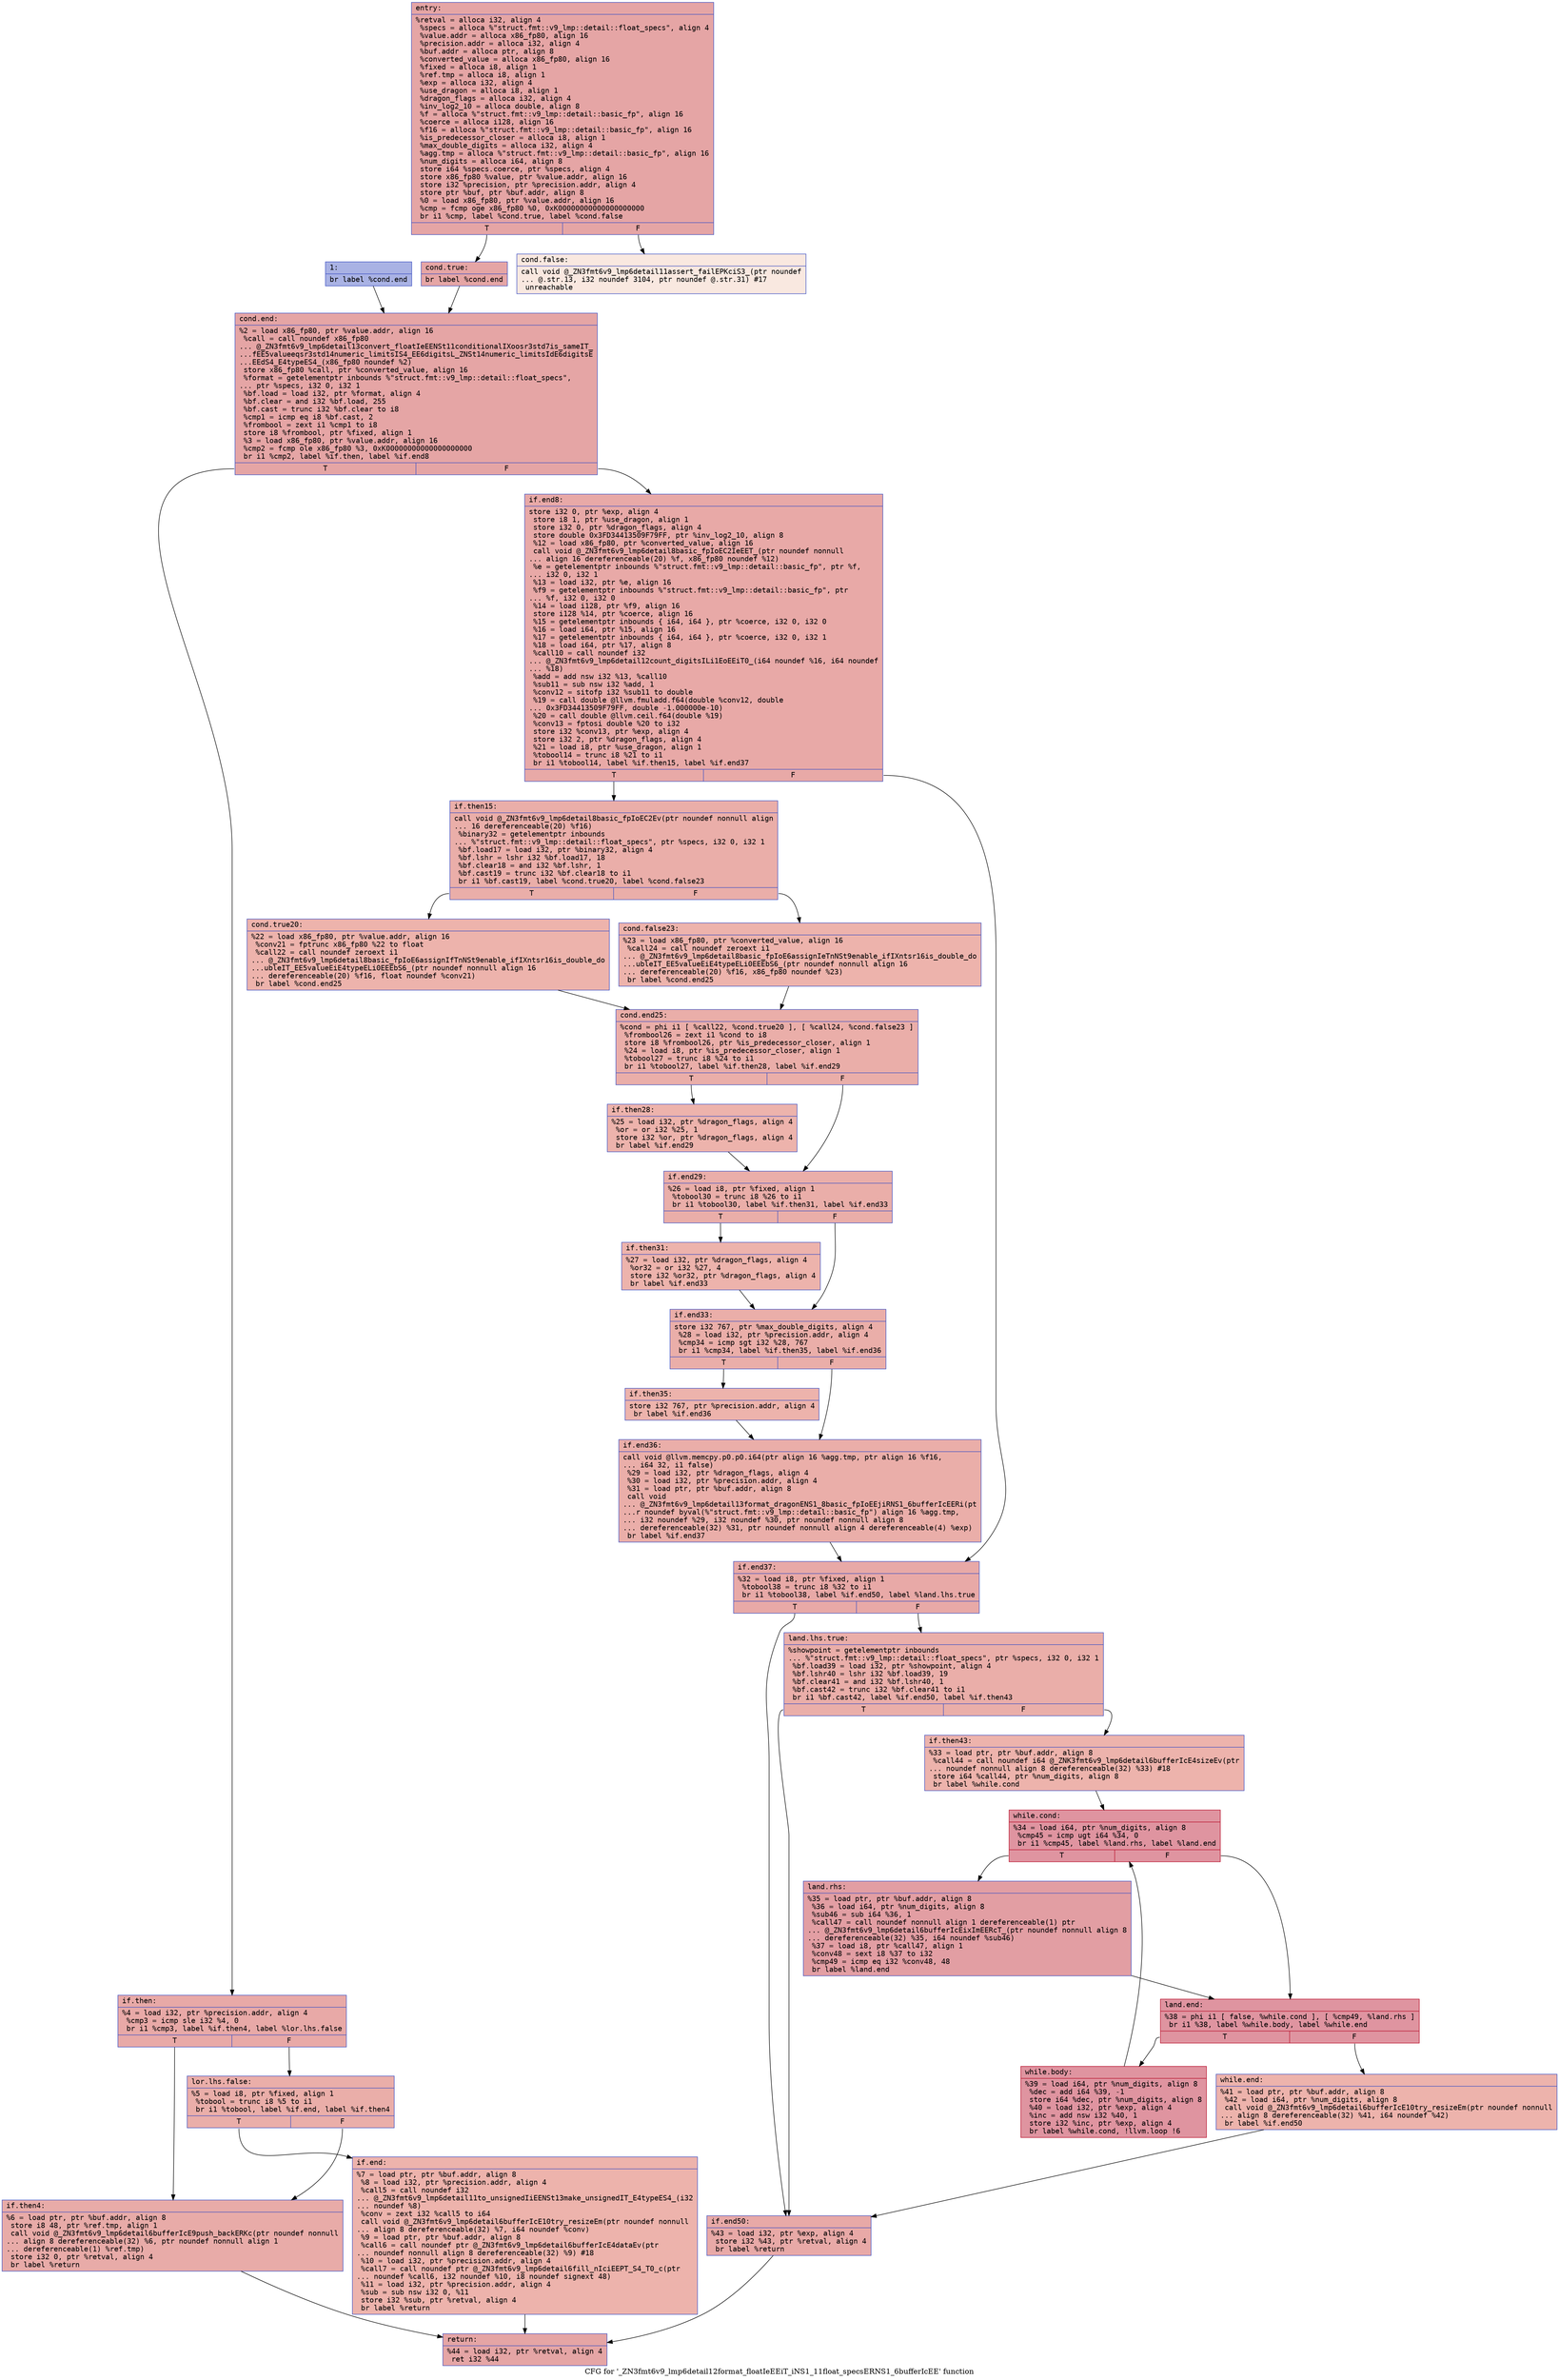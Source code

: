 digraph "CFG for '_ZN3fmt6v9_lmp6detail12format_floatIeEEiT_iNS1_11float_specsERNS1_6bufferIcEE' function" {
	label="CFG for '_ZN3fmt6v9_lmp6detail12format_floatIeEEiT_iNS1_11float_specsERNS1_6bufferIcEE' function";

	Node0x55fec33002c0 [shape=record,color="#3d50c3ff", style=filled, fillcolor="#c5333470" fontname="Courier",label="{entry:\l|  %retval = alloca i32, align 4\l  %specs = alloca %\"struct.fmt::v9_lmp::detail::float_specs\", align 4\l  %value.addr = alloca x86_fp80, align 16\l  %precision.addr = alloca i32, align 4\l  %buf.addr = alloca ptr, align 8\l  %converted_value = alloca x86_fp80, align 16\l  %fixed = alloca i8, align 1\l  %ref.tmp = alloca i8, align 1\l  %exp = alloca i32, align 4\l  %use_dragon = alloca i8, align 1\l  %dragon_flags = alloca i32, align 4\l  %inv_log2_10 = alloca double, align 8\l  %f = alloca %\"struct.fmt::v9_lmp::detail::basic_fp\", align 16\l  %coerce = alloca i128, align 16\l  %f16 = alloca %\"struct.fmt::v9_lmp::detail::basic_fp\", align 16\l  %is_predecessor_closer = alloca i8, align 1\l  %max_double_digits = alloca i32, align 4\l  %agg.tmp = alloca %\"struct.fmt::v9_lmp::detail::basic_fp\", align 16\l  %num_digits = alloca i64, align 8\l  store i64 %specs.coerce, ptr %specs, align 4\l  store x86_fp80 %value, ptr %value.addr, align 16\l  store i32 %precision, ptr %precision.addr, align 4\l  store ptr %buf, ptr %buf.addr, align 8\l  %0 = load x86_fp80, ptr %value.addr, align 16\l  %cmp = fcmp oge x86_fp80 %0, 0xK00000000000000000000\l  br i1 %cmp, label %cond.true, label %cond.false\l|{<s0>T|<s1>F}}"];
	Node0x55fec33002c0:s0 -> Node0x55fec33007a0[tooltip="entry -> cond.true\nProbability 100.00%" ];
	Node0x55fec33002c0:s1 -> Node0x55fec3300820[tooltip="entry -> cond.false\nProbability 0.00%" ];
	Node0x55fec33007a0 [shape=record,color="#3d50c3ff", style=filled, fillcolor="#c5333470" fontname="Courier",label="{cond.true:\l|  br label %cond.end\l}"];
	Node0x55fec33007a0 -> Node0x55fec33008a0[tooltip="cond.true -> cond.end\nProbability 100.00%" ];
	Node0x55fec3300820 [shape=record,color="#3d50c3ff", style=filled, fillcolor="#f1ccb870" fontname="Courier",label="{cond.false:\l|  call void @_ZN3fmt6v9_lmp6detail11assert_failEPKciS3_(ptr noundef\l... @.str.13, i32 noundef 3104, ptr noundef @.str.31) #17\l  unreachable\l}"];
	Node0x55fec3301a30 [shape=record,color="#3d50c3ff", style=filled, fillcolor="#3d50c370" fontname="Courier",label="{1:\l|  br label %cond.end\l}"];
	Node0x55fec3301a30 -> Node0x55fec33008a0[tooltip="1 -> cond.end\nProbability 100.00%" ];
	Node0x55fec33008a0 [shape=record,color="#3d50c3ff", style=filled, fillcolor="#c5333470" fontname="Courier",label="{cond.end:\l|  %2 = load x86_fp80, ptr %value.addr, align 16\l  %call = call noundef x86_fp80\l... @_ZN3fmt6v9_lmp6detail13convert_floatIeEENSt11conditionalIXoosr3std7is_sameIT_\l...fEE5valueeqsr3std14numeric_limitsIS4_EE6digitsL_ZNSt14numeric_limitsIdE6digitsE\l...EEdS4_E4typeES4_(x86_fp80 noundef %2)\l  store x86_fp80 %call, ptr %converted_value, align 16\l  %format = getelementptr inbounds %\"struct.fmt::v9_lmp::detail::float_specs\",\l... ptr %specs, i32 0, i32 1\l  %bf.load = load i32, ptr %format, align 4\l  %bf.clear = and i32 %bf.load, 255\l  %bf.cast = trunc i32 %bf.clear to i8\l  %cmp1 = icmp eq i8 %bf.cast, 2\l  %frombool = zext i1 %cmp1 to i8\l  store i8 %frombool, ptr %fixed, align 1\l  %3 = load x86_fp80, ptr %value.addr, align 16\l  %cmp2 = fcmp ole x86_fp80 %3, 0xK00000000000000000000\l  br i1 %cmp2, label %if.then, label %if.end8\l|{<s0>T|<s1>F}}"];
	Node0x55fec33008a0:s0 -> Node0x55fec3302380[tooltip="cond.end -> if.then\nProbability 50.00%" ];
	Node0x55fec33008a0:s1 -> Node0x55fec33023d0[tooltip="cond.end -> if.end8\nProbability 50.00%" ];
	Node0x55fec3302380 [shape=record,color="#3d50c3ff", style=filled, fillcolor="#ca3b3770" fontname="Courier",label="{if.then:\l|  %4 = load i32, ptr %precision.addr, align 4\l  %cmp3 = icmp sle i32 %4, 0\l  br i1 %cmp3, label %if.then4, label %lor.lhs.false\l|{<s0>T|<s1>F}}"];
	Node0x55fec3302380:s0 -> Node0x55fec3302620[tooltip="if.then -> if.then4\nProbability 50.00%" ];
	Node0x55fec3302380:s1 -> Node0x55fec33026a0[tooltip="if.then -> lor.lhs.false\nProbability 50.00%" ];
	Node0x55fec33026a0 [shape=record,color="#3d50c3ff", style=filled, fillcolor="#d0473d70" fontname="Courier",label="{lor.lhs.false:\l|  %5 = load i8, ptr %fixed, align 1\l  %tobool = trunc i8 %5 to i1\l  br i1 %tobool, label %if.end, label %if.then4\l|{<s0>T|<s1>F}}"];
	Node0x55fec33026a0:s0 -> Node0x55fec33028e0[tooltip="lor.lhs.false -> if.end\nProbability 50.00%" ];
	Node0x55fec33026a0:s1 -> Node0x55fec3302620[tooltip="lor.lhs.false -> if.then4\nProbability 50.00%" ];
	Node0x55fec3302620 [shape=record,color="#3d50c3ff", style=filled, fillcolor="#cc403a70" fontname="Courier",label="{if.then4:\l|  %6 = load ptr, ptr %buf.addr, align 8\l  store i8 48, ptr %ref.tmp, align 1\l  call void @_ZN3fmt6v9_lmp6detail6bufferIcE9push_backERKc(ptr noundef nonnull\l... align 8 dereferenceable(32) %6, ptr noundef nonnull align 1\l... dereferenceable(1) %ref.tmp)\l  store i32 0, ptr %retval, align 4\l  br label %return\l}"];
	Node0x55fec3302620 -> Node0x55fec3302c50[tooltip="if.then4 -> return\nProbability 100.00%" ];
	Node0x55fec33028e0 [shape=record,color="#3d50c3ff", style=filled, fillcolor="#d6524470" fontname="Courier",label="{if.end:\l|  %7 = load ptr, ptr %buf.addr, align 8\l  %8 = load i32, ptr %precision.addr, align 4\l  %call5 = call noundef i32\l... @_ZN3fmt6v9_lmp6detail11to_unsignedIiEENSt13make_unsignedIT_E4typeES4_(i32\l... noundef %8)\l  %conv = zext i32 %call5 to i64\l  call void @_ZN3fmt6v9_lmp6detail6bufferIcE10try_resizeEm(ptr noundef nonnull\l... align 8 dereferenceable(32) %7, i64 noundef %conv)\l  %9 = load ptr, ptr %buf.addr, align 8\l  %call6 = call noundef ptr @_ZN3fmt6v9_lmp6detail6bufferIcE4dataEv(ptr\l... noundef nonnull align 8 dereferenceable(32) %9) #18\l  %10 = load i32, ptr %precision.addr, align 4\l  %call7 = call noundef ptr @_ZN3fmt6v9_lmp6detail6fill_nIciEEPT_S4_T0_c(ptr\l... noundef %call6, i32 noundef %10, i8 noundef signext 48)\l  %11 = load i32, ptr %precision.addr, align 4\l  %sub = sub nsw i32 0, %11\l  store i32 %sub, ptr %retval, align 4\l  br label %return\l}"];
	Node0x55fec33028e0 -> Node0x55fec3302c50[tooltip="if.end -> return\nProbability 100.00%" ];
	Node0x55fec33023d0 [shape=record,color="#3d50c3ff", style=filled, fillcolor="#ca3b3770" fontname="Courier",label="{if.end8:\l|  store i32 0, ptr %exp, align 4\l  store i8 1, ptr %use_dragon, align 1\l  store i32 0, ptr %dragon_flags, align 4\l  store double 0x3FD34413509F79FF, ptr %inv_log2_10, align 8\l  %12 = load x86_fp80, ptr %converted_value, align 16\l  call void @_ZN3fmt6v9_lmp6detail8basic_fpIoEC2IeEET_(ptr noundef nonnull\l... align 16 dereferenceable(20) %f, x86_fp80 noundef %12)\l  %e = getelementptr inbounds %\"struct.fmt::v9_lmp::detail::basic_fp\", ptr %f,\l... i32 0, i32 1\l  %13 = load i32, ptr %e, align 16\l  %f9 = getelementptr inbounds %\"struct.fmt::v9_lmp::detail::basic_fp\", ptr\l... %f, i32 0, i32 0\l  %14 = load i128, ptr %f9, align 16\l  store i128 %14, ptr %coerce, align 16\l  %15 = getelementptr inbounds \{ i64, i64 \}, ptr %coerce, i32 0, i32 0\l  %16 = load i64, ptr %15, align 16\l  %17 = getelementptr inbounds \{ i64, i64 \}, ptr %coerce, i32 0, i32 1\l  %18 = load i64, ptr %17, align 8\l  %call10 = call noundef i32\l... @_ZN3fmt6v9_lmp6detail12count_digitsILi1EoEEiT0_(i64 noundef %16, i64 noundef\l... %18)\l  %add = add nsw i32 %13, %call10\l  %sub11 = sub nsw i32 %add, 1\l  %conv12 = sitofp i32 %sub11 to double\l  %19 = call double @llvm.fmuladd.f64(double %conv12, double\l... 0x3FD34413509F79FF, double -1.000000e-10)\l  %20 = call double @llvm.ceil.f64(double %19)\l  %conv13 = fptosi double %20 to i32\l  store i32 %conv13, ptr %exp, align 4\l  store i32 2, ptr %dragon_flags, align 4\l  %21 = load i8, ptr %use_dragon, align 1\l  %tobool14 = trunc i8 %21 to i1\l  br i1 %tobool14, label %if.then15, label %if.end37\l|{<s0>T|<s1>F}}"];
	Node0x55fec33023d0:s0 -> Node0x55fec3304e40[tooltip="if.end8 -> if.then15\nProbability 50.00%" ];
	Node0x55fec33023d0:s1 -> Node0x55fec3304e90[tooltip="if.end8 -> if.end37\nProbability 50.00%" ];
	Node0x55fec3304e40 [shape=record,color="#3d50c3ff", style=filled, fillcolor="#d0473d70" fontname="Courier",label="{if.then15:\l|  call void @_ZN3fmt6v9_lmp6detail8basic_fpIoEC2Ev(ptr noundef nonnull align\l... 16 dereferenceable(20) %f16)\l  %binary32 = getelementptr inbounds\l... %\"struct.fmt::v9_lmp::detail::float_specs\", ptr %specs, i32 0, i32 1\l  %bf.load17 = load i32, ptr %binary32, align 4\l  %bf.lshr = lshr i32 %bf.load17, 18\l  %bf.clear18 = and i32 %bf.lshr, 1\l  %bf.cast19 = trunc i32 %bf.clear18 to i1\l  br i1 %bf.cast19, label %cond.true20, label %cond.false23\l|{<s0>T|<s1>F}}"];
	Node0x55fec3304e40:s0 -> Node0x55fec3305540[tooltip="if.then15 -> cond.true20\nProbability 50.00%" ];
	Node0x55fec3304e40:s1 -> Node0x55fec3305620[tooltip="if.then15 -> cond.false23\nProbability 50.00%" ];
	Node0x55fec3305540 [shape=record,color="#3d50c3ff", style=filled, fillcolor="#d6524470" fontname="Courier",label="{cond.true20:\l|  %22 = load x86_fp80, ptr %value.addr, align 16\l  %conv21 = fptrunc x86_fp80 %22 to float\l  %call22 = call noundef zeroext i1\l... @_ZN3fmt6v9_lmp6detail8basic_fpIoE6assignIfTnNSt9enable_ifIXntsr16is_double_do\l...ubleIT_EE5valueEiE4typeELi0EEEbS6_(ptr noundef nonnull align 16\l... dereferenceable(20) %f16, float noundef %conv21)\l  br label %cond.end25\l}"];
	Node0x55fec3305540 -> Node0x55fec3305b90[tooltip="cond.true20 -> cond.end25\nProbability 100.00%" ];
	Node0x55fec3305620 [shape=record,color="#3d50c3ff", style=filled, fillcolor="#d6524470" fontname="Courier",label="{cond.false23:\l|  %23 = load x86_fp80, ptr %converted_value, align 16\l  %call24 = call noundef zeroext i1\l... @_ZN3fmt6v9_lmp6detail8basic_fpIoE6assignIeTnNSt9enable_ifIXntsr16is_double_do\l...ubleIT_EE5valueEiE4typeELi0EEEbS6_(ptr noundef nonnull align 16\l... dereferenceable(20) %f16, x86_fp80 noundef %23)\l  br label %cond.end25\l}"];
	Node0x55fec3305620 -> Node0x55fec3305b90[tooltip="cond.false23 -> cond.end25\nProbability 100.00%" ];
	Node0x55fec3305b90 [shape=record,color="#3d50c3ff", style=filled, fillcolor="#d0473d70" fontname="Courier",label="{cond.end25:\l|  %cond = phi i1 [ %call22, %cond.true20 ], [ %call24, %cond.false23 ]\l  %frombool26 = zext i1 %cond to i8\l  store i8 %frombool26, ptr %is_predecessor_closer, align 1\l  %24 = load i8, ptr %is_predecessor_closer, align 1\l  %tobool27 = trunc i8 %24 to i1\l  br i1 %tobool27, label %if.then28, label %if.end29\l|{<s0>T|<s1>F}}"];
	Node0x55fec3305b90:s0 -> Node0x55fec3306270[tooltip="cond.end25 -> if.then28\nProbability 50.00%" ];
	Node0x55fec3305b90:s1 -> Node0x55fec3306320[tooltip="cond.end25 -> if.end29\nProbability 50.00%" ];
	Node0x55fec3306270 [shape=record,color="#3d50c3ff", style=filled, fillcolor="#d6524470" fontname="Courier",label="{if.then28:\l|  %25 = load i32, ptr %dragon_flags, align 4\l  %or = or i32 %25, 1\l  store i32 %or, ptr %dragon_flags, align 4\l  br label %if.end29\l}"];
	Node0x55fec3306270 -> Node0x55fec3306320[tooltip="if.then28 -> if.end29\nProbability 100.00%" ];
	Node0x55fec3306320 [shape=record,color="#3d50c3ff", style=filled, fillcolor="#d0473d70" fontname="Courier",label="{if.end29:\l|  %26 = load i8, ptr %fixed, align 1\l  %tobool30 = trunc i8 %26 to i1\l  br i1 %tobool30, label %if.then31, label %if.end33\l|{<s0>T|<s1>F}}"];
	Node0x55fec3306320:s0 -> Node0x55fec3306810[tooltip="if.end29 -> if.then31\nProbability 50.00%" ];
	Node0x55fec3306320:s1 -> Node0x55fec3306890[tooltip="if.end29 -> if.end33\nProbability 50.00%" ];
	Node0x55fec3306810 [shape=record,color="#3d50c3ff", style=filled, fillcolor="#d6524470" fontname="Courier",label="{if.then31:\l|  %27 = load i32, ptr %dragon_flags, align 4\l  %or32 = or i32 %27, 4\l  store i32 %or32, ptr %dragon_flags, align 4\l  br label %if.end33\l}"];
	Node0x55fec3306810 -> Node0x55fec3306890[tooltip="if.then31 -> if.end33\nProbability 100.00%" ];
	Node0x55fec3306890 [shape=record,color="#3d50c3ff", style=filled, fillcolor="#d0473d70" fontname="Courier",label="{if.end33:\l|  store i32 767, ptr %max_double_digits, align 4\l  %28 = load i32, ptr %precision.addr, align 4\l  %cmp34 = icmp sgt i32 %28, 767\l  br i1 %cmp34, label %if.then35, label %if.end36\l|{<s0>T|<s1>F}}"];
	Node0x55fec3306890:s0 -> Node0x55fec3306e60[tooltip="if.end33 -> if.then35\nProbability 50.00%" ];
	Node0x55fec3306890:s1 -> Node0x55fec3306eb0[tooltip="if.end33 -> if.end36\nProbability 50.00%" ];
	Node0x55fec3306e60 [shape=record,color="#3d50c3ff", style=filled, fillcolor="#d6524470" fontname="Courier",label="{if.then35:\l|  store i32 767, ptr %precision.addr, align 4\l  br label %if.end36\l}"];
	Node0x55fec3306e60 -> Node0x55fec3306eb0[tooltip="if.then35 -> if.end36\nProbability 100.00%" ];
	Node0x55fec3306eb0 [shape=record,color="#3d50c3ff", style=filled, fillcolor="#d0473d70" fontname="Courier",label="{if.end36:\l|  call void @llvm.memcpy.p0.p0.i64(ptr align 16 %agg.tmp, ptr align 16 %f16,\l... i64 32, i1 false)\l  %29 = load i32, ptr %dragon_flags, align 4\l  %30 = load i32, ptr %precision.addr, align 4\l  %31 = load ptr, ptr %buf.addr, align 8\l  call void\l... @_ZN3fmt6v9_lmp6detail13format_dragonENS1_8basic_fpIoEEjiRNS1_6bufferIcEERi(pt\l...r noundef byval(%\"struct.fmt::v9_lmp::detail::basic_fp\") align 16 %agg.tmp,\l... i32 noundef %29, i32 noundef %30, ptr noundef nonnull align 8\l... dereferenceable(32) %31, ptr noundef nonnull align 4 dereferenceable(4) %exp)\l  br label %if.end37\l}"];
	Node0x55fec3306eb0 -> Node0x55fec3304e90[tooltip="if.end36 -> if.end37\nProbability 100.00%" ];
	Node0x55fec3304e90 [shape=record,color="#3d50c3ff", style=filled, fillcolor="#ca3b3770" fontname="Courier",label="{if.end37:\l|  %32 = load i8, ptr %fixed, align 1\l  %tobool38 = trunc i8 %32 to i1\l  br i1 %tobool38, label %if.end50, label %land.lhs.true\l|{<s0>T|<s1>F}}"];
	Node0x55fec3304e90:s0 -> Node0x55fec3307840[tooltip="if.end37 -> if.end50\nProbability 50.00%" ];
	Node0x55fec3304e90:s1 -> Node0x55fec3307890[tooltip="if.end37 -> land.lhs.true\nProbability 50.00%" ];
	Node0x55fec3307890 [shape=record,color="#3d50c3ff", style=filled, fillcolor="#d0473d70" fontname="Courier",label="{land.lhs.true:\l|  %showpoint = getelementptr inbounds\l... %\"struct.fmt::v9_lmp::detail::float_specs\", ptr %specs, i32 0, i32 1\l  %bf.load39 = load i32, ptr %showpoint, align 4\l  %bf.lshr40 = lshr i32 %bf.load39, 19\l  %bf.clear41 = and i32 %bf.lshr40, 1\l  %bf.cast42 = trunc i32 %bf.clear41 to i1\l  br i1 %bf.cast42, label %if.end50, label %if.then43\l|{<s0>T|<s1>F}}"];
	Node0x55fec3307890:s0 -> Node0x55fec3307840[tooltip="land.lhs.true -> if.end50\nProbability 50.00%" ];
	Node0x55fec3307890:s1 -> Node0x55fec3307d80[tooltip="land.lhs.true -> if.then43\nProbability 50.00%" ];
	Node0x55fec3307d80 [shape=record,color="#3d50c3ff", style=filled, fillcolor="#d6524470" fontname="Courier",label="{if.then43:\l|  %33 = load ptr, ptr %buf.addr, align 8\l  %call44 = call noundef i64 @_ZNK3fmt6v9_lmp6detail6bufferIcE4sizeEv(ptr\l... noundef nonnull align 8 dereferenceable(32) %33) #18\l  store i64 %call44, ptr %num_digits, align 8\l  br label %while.cond\l}"];
	Node0x55fec3307d80 -> Node0x55fec3308130[tooltip="if.then43 -> while.cond\nProbability 100.00%" ];
	Node0x55fec3308130 [shape=record,color="#b70d28ff", style=filled, fillcolor="#b70d2870" fontname="Courier",label="{while.cond:\l|  %34 = load i64, ptr %num_digits, align 8\l  %cmp45 = icmp ugt i64 %34, 0\l  br i1 %cmp45, label %land.rhs, label %land.end\l|{<s0>T|<s1>F}}"];
	Node0x55fec3308130:s0 -> Node0x55fec3308320[tooltip="while.cond -> land.rhs\nProbability 50.00%" ];
	Node0x55fec3308130:s1 -> Node0x55fec33083a0[tooltip="while.cond -> land.end\nProbability 50.00%" ];
	Node0x55fec3308320 [shape=record,color="#3d50c3ff", style=filled, fillcolor="#be242e70" fontname="Courier",label="{land.rhs:\l|  %35 = load ptr, ptr %buf.addr, align 8\l  %36 = load i64, ptr %num_digits, align 8\l  %sub46 = sub i64 %36, 1\l  %call47 = call noundef nonnull align 1 dereferenceable(1) ptr\l... @_ZN3fmt6v9_lmp6detail6bufferIcEixImEERcT_(ptr noundef nonnull align 8\l... dereferenceable(32) %35, i64 noundef %sub46)\l  %37 = load i8, ptr %call47, align 1\l  %conv48 = sext i8 %37 to i32\l  %cmp49 = icmp eq i32 %conv48, 48\l  br label %land.end\l}"];
	Node0x55fec3308320 -> Node0x55fec33083a0[tooltip="land.rhs -> land.end\nProbability 100.00%" ];
	Node0x55fec33083a0 [shape=record,color="#b70d28ff", style=filled, fillcolor="#b70d2870" fontname="Courier",label="{land.end:\l|  %38 = phi i1 [ false, %while.cond ], [ %cmp49, %land.rhs ]\l  br i1 %38, label %while.body, label %while.end\l|{<s0>T|<s1>F}}"];
	Node0x55fec33083a0:s0 -> Node0x55fec33091a0[tooltip="land.end -> while.body\nProbability 96.88%" ];
	Node0x55fec33083a0:s1 -> Node0x55fec3309250[tooltip="land.end -> while.end\nProbability 3.12%" ];
	Node0x55fec33091a0 [shape=record,color="#b70d28ff", style=filled, fillcolor="#b70d2870" fontname="Courier",label="{while.body:\l|  %39 = load i64, ptr %num_digits, align 8\l  %dec = add i64 %39, -1\l  store i64 %dec, ptr %num_digits, align 8\l  %40 = load i32, ptr %exp, align 4\l  %inc = add nsw i32 %40, 1\l  store i32 %inc, ptr %exp, align 4\l  br label %while.cond, !llvm.loop !6\l}"];
	Node0x55fec33091a0 -> Node0x55fec3308130[tooltip="while.body -> while.cond\nProbability 100.00%" ];
	Node0x55fec3309250 [shape=record,color="#3d50c3ff", style=filled, fillcolor="#d6524470" fontname="Courier",label="{while.end:\l|  %41 = load ptr, ptr %buf.addr, align 8\l  %42 = load i64, ptr %num_digits, align 8\l  call void @_ZN3fmt6v9_lmp6detail6bufferIcE10try_resizeEm(ptr noundef nonnull\l... align 8 dereferenceable(32) %41, i64 noundef %42)\l  br label %if.end50\l}"];
	Node0x55fec3309250 -> Node0x55fec3307840[tooltip="while.end -> if.end50\nProbability 100.00%" ];
	Node0x55fec3307840 [shape=record,color="#3d50c3ff", style=filled, fillcolor="#ca3b3770" fontname="Courier",label="{if.end50:\l|  %43 = load i32, ptr %exp, align 4\l  store i32 %43, ptr %retval, align 4\l  br label %return\l}"];
	Node0x55fec3307840 -> Node0x55fec3302c50[tooltip="if.end50 -> return\nProbability 100.00%" ];
	Node0x55fec3302c50 [shape=record,color="#3d50c3ff", style=filled, fillcolor="#c5333470" fontname="Courier",label="{return:\l|  %44 = load i32, ptr %retval, align 4\l  ret i32 %44\l}"];
}
